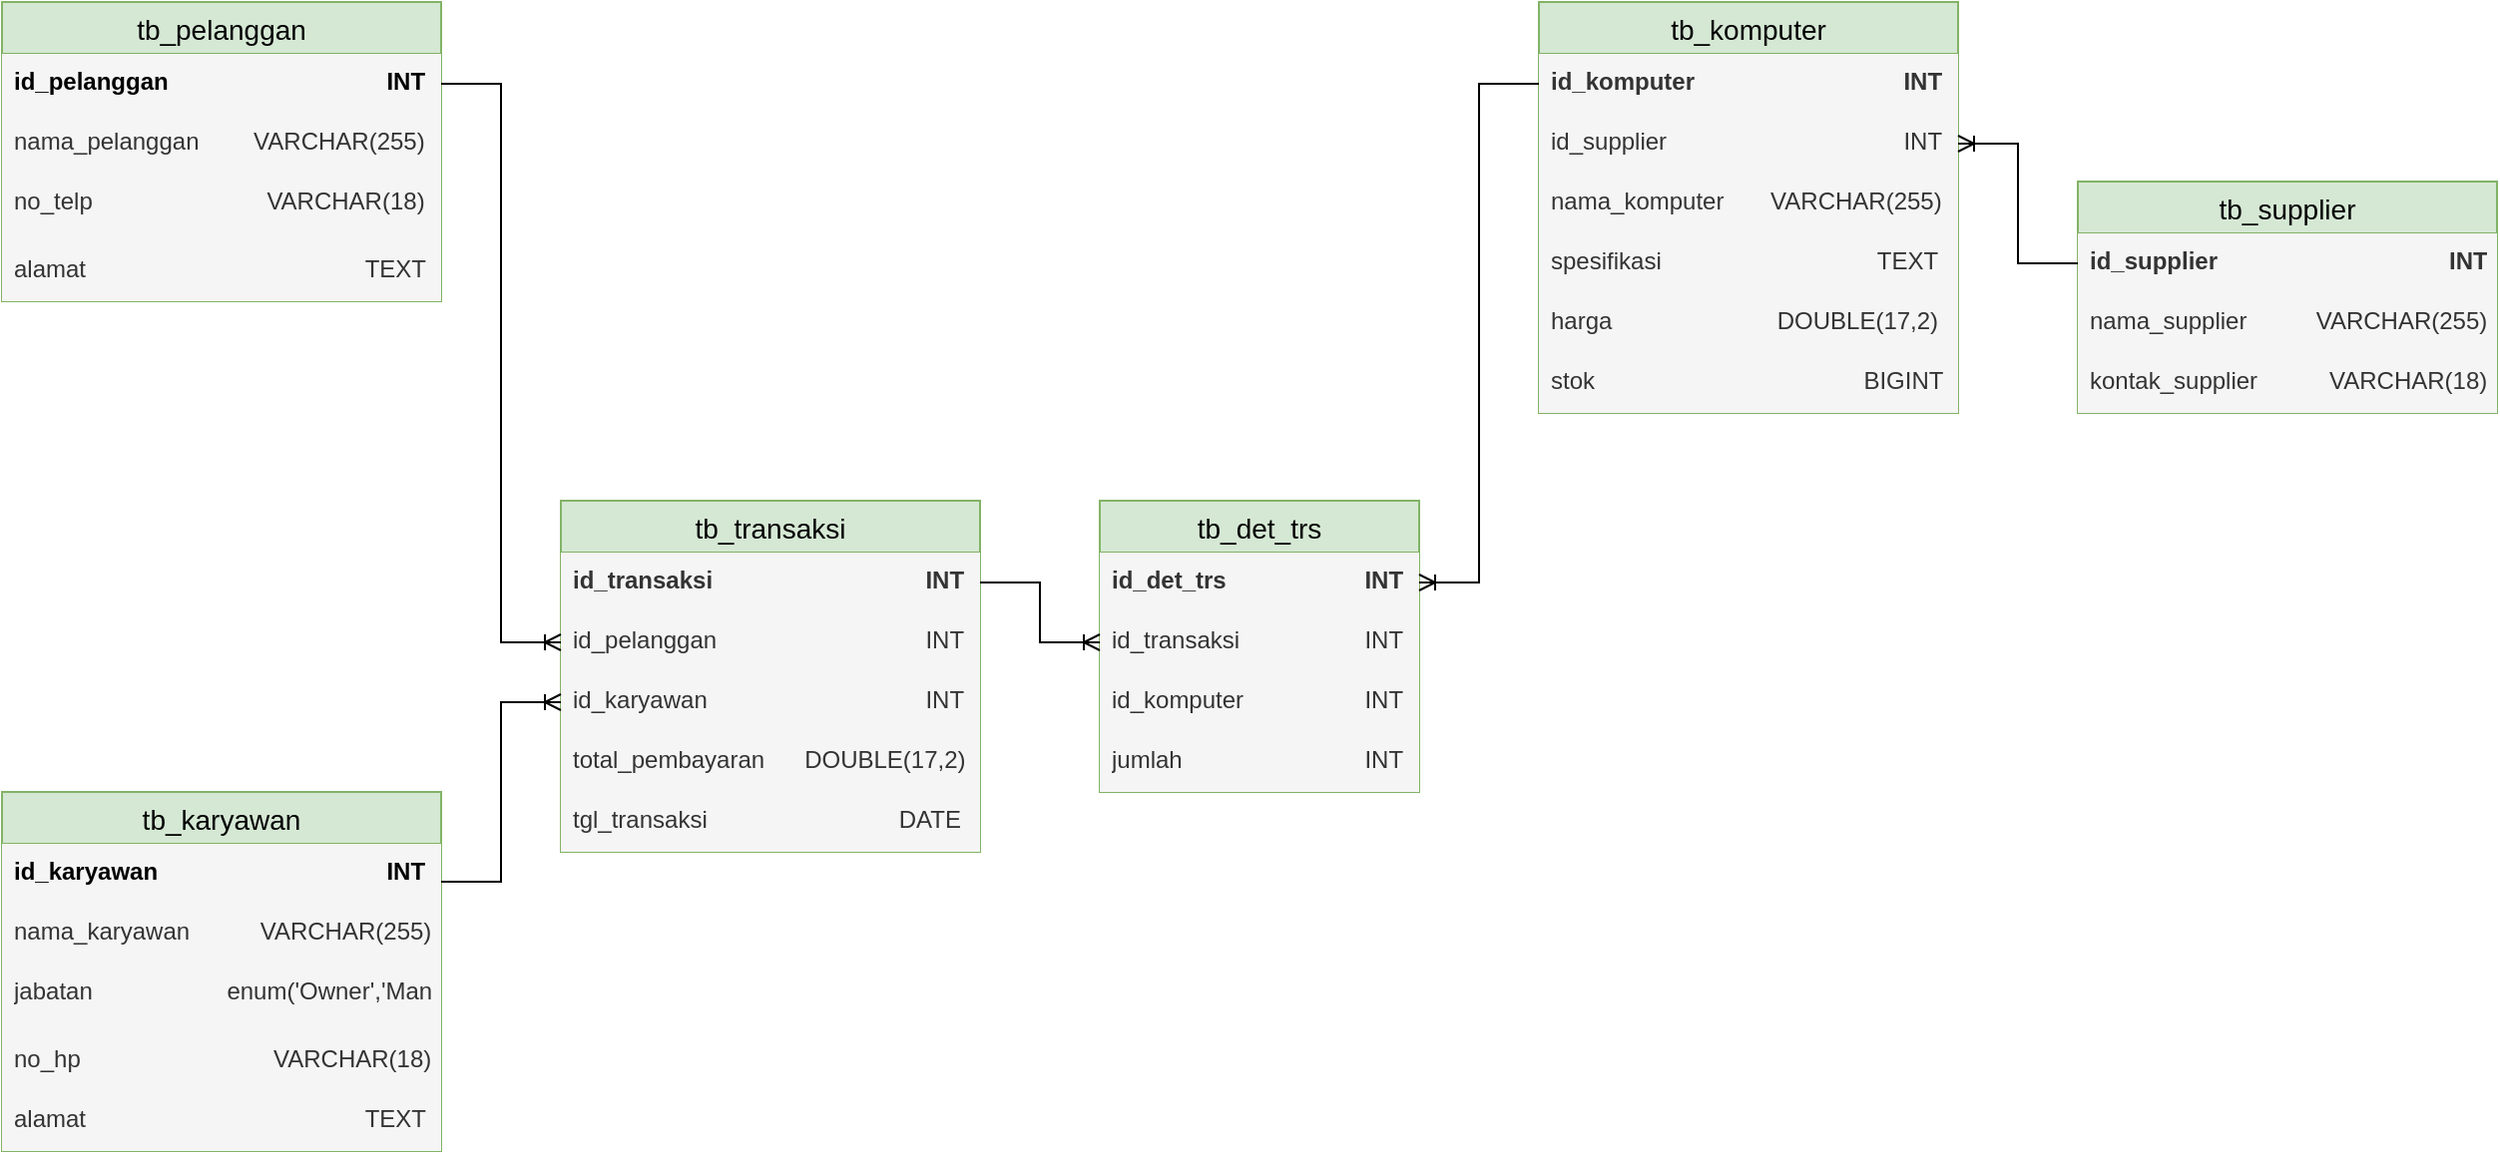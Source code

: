 <mxfile version="24.7.14">
  <diagram id="R2lEEEUBdFMjLlhIrx00" name="Page-1">
    <mxGraphModel dx="1441" dy="781" grid="1" gridSize="10" guides="1" tooltips="1" connect="1" arrows="1" fold="1" page="1" pageScale="1" pageWidth="850" pageHeight="1100" math="0" shadow="0" extFonts="Permanent Marker^https://fonts.googleapis.com/css?family=Permanent+Marker">
      <root>
        <mxCell id="0" />
        <mxCell id="1" parent="0" />
        <mxCell id="3gcyzZ8czL5qvV0F5sZ--88" value="tb_pelanggan" style="swimlane;fontStyle=0;childLayout=stackLayout;horizontal=1;startSize=26;horizontalStack=0;resizeParent=1;resizeParentMax=0;resizeLast=0;collapsible=1;marginBottom=0;align=center;fontSize=14;movable=1;resizable=1;rotatable=1;deletable=1;editable=1;locked=0;connectable=1;fillColor=#d5e8d4;strokeColor=#82b366;fontColor=#000000;" parent="1" vertex="1">
          <mxGeometry width="220" height="150" as="geometry">
            <mxRectangle width="130" height="30" as="alternateBounds" />
          </mxGeometry>
        </mxCell>
        <mxCell id="3gcyzZ8czL5qvV0F5sZ--89" value="&lt;div style=&quot;&quot;&gt;&lt;span style=&quot;background-color: initial; color: rgb(0, 0, 0); --darkreader-inline-bgcolor: initial; --darkreader-inline-color: #e8e6e3;&quot; data-darkreader-inline-bgcolor=&quot;&quot; data-darkreader-inline-color=&quot;&quot;&gt;&lt;b&gt;id_pelanggan&lt;/b&gt;&lt;/span&gt;&lt;span data-darkreader-inline-bgcolor=&quot;&quot; data-darkreader-inline-color=&quot;&quot; style=&quot;color: rgb(232, 230, 227); font-family: monospace; font-size: 0px; text-wrap: nowrap; background-color: initial; --darkreader-inline-color: #d8d4cf; --darkreader-inline-bgcolor: initial;&quot;&gt;%3CmxGraphModel%3E%3Croot%3E%3CmxCell%20id%3D%220%22%2F%3E%3CmxCell%20id%3D%221%22%20parent%3D%220%22%2F%3E%3CmxCell%20id%3D%222%22%20value%3D%22%22%20style%3D%22shape%3Dimage%3Bhtml%3D1%3BverticalAlign%3Dtop%3BverticalLabelPosition%3Dbottom%3BlabelBackgroundColor%3D%23ffffff%3BimageAspect%3D0%3Baspect%3Dfixed%3Bimage%3Dhttps%3A%2F%2Fcdn0.iconfinder.com%2Fdata%2Ficons%2Fphosphor-regular-vol-3%2F256%2Fkey-128.png%22%20vertex%3D%221%22%20parent%3D%221%22%3E%3CmxGeometry%20x%3D%2230%22%20y%3D%22206%22%20width%3D%2210%22%20height%3D%2210%22%20as%3D%22geometry%22%2F%3E%3C%2FmxCell%3E%3C%2Froot%3E%3C%2FmxGraphModel%3E&lt;/span&gt;&lt;span style=&quot;color: rgb(0, 0, 0); --darkreader-inline-color: #e8e6e3;&quot; data-darkreader-inline-color=&quot;&quot;&gt;&lt;b&gt;&amp;nbsp;&lt;/b&gt;&lt;/span&gt;&lt;span style=&quot;text-wrap: nowrap; color: rgb(232, 230, 227); font-family: monospace; font-size: 0px; --darkreader-inline-color: #d8d4cf;&quot; data-darkreader-inline-color=&quot;&quot;&gt;%3CmxGraphModel%3E%3Croot%3E%3CmxCell%20id%3D%220%22%2F%3E%3CmxCell%20id%3D%221%22%20parent%3D%220%22%2F%3E%3CmxCell%20id%3D%222%22%20value%3D%22%22%20style%3D%22shape%3Dimage%3Bhtml%3D1%3BverticalAlign%3Dtop%3BverticalLabelPosition%3Dbottom%3BlabelBackgroundColor%3D%23ffffff%3BimageAspect%3D0%3Baspect%3Dfixed%3Bimage%3Dhttps%3A%2F%2Fcdn0.iconfinder.com%2Fdata%2Ficons%2Fphosphor-regular-vol-3%2F256%2Fkey-128.png%22%20vertex%3D%221%22%20parent%3D%221%22%3E%3CmxGeometry%20x%3D%2230%22%20y%3D%22220%22%20width%3D%2210%22%20height%3D%2210%22%20as%3D%22geometry%22%2F%3E%3C%2FmxCell%3E%3C%2Froot%3E%3C%2FmxGraphModel%3E&lt;/span&gt;&lt;span style=&quot;text-wrap: nowrap; color: rgb(232, 230, 227); font-family: monospace; font-size: 0px; --darkreader-inline-color: #d8d4cf;&quot; data-darkreader-inline-color=&quot;&quot;&gt;%3CmxGraphModel%3E%3Croot%3E%3CmxCell%20id%3D%220%22%2F%3E%3CmxCell%20id%3D%221%22%20parent%3D%220%22%2F%3E%3CmxCell%20id%3D%222%22%20value%3D%22%22%20style%3D%22shape%3Dimage%3Bhtml%3D1%3BverticalAlign%3Dtop%3BverticalLabelPosition%3Dbottom%3BlabelBackgroundColor%3D%23ffffff%3BimageAspect%3D0%3Baspect%3Dfixed%3Bimage%3Dhttps%3A%2F%2Fcdn0.iconfinder.com%2Fdata%2Ficons%2Fphosphor-regular-vol-3%2F256%2Fkey-128.png%22%20vertex%3D%221%22%20parent%3D%221%22%3E%3CmxGeometry%20x%3D%2230%22%20y%3D%22220%22%20width%3D%2210%22%20height%3D%2210%22%20as%3D%22geometry%22%2F%3E%3C%2FmxCell%3E%3C%2Froot%3E%3C%2FmxGraphModel%3E&lt;/span&gt;&lt;b data-darkreader-inline-bgcolor=&quot;&quot; style=&quot;background-color: initial; color: rgb(0, 0, 0); --darkreader-inline-color: #e8e6e3; --darkreader-inline-bgcolor: initial;&quot; data-darkreader-inline-color=&quot;&quot;&gt;&lt;span style=&quot;white-space: pre;&quot;&gt;&#x9;&lt;span style=&quot;white-space: pre;&quot;&gt;&#x9;&lt;/span&gt;&lt;span style=&quot;white-space: pre;&quot;&gt;&#x9;&lt;/span&gt;&lt;span style=&quot;white-space: pre;&quot;&gt;&#x9;&lt;/span&gt;&lt;/span&gt;INT&lt;/b&gt;&lt;/div&gt;" style="text;strokeColor=none;fillColor=#f5f5f5;spacingLeft=4;spacingRight=4;overflow=hidden;rotatable=0;points=[[0,0.5],[1,0.5]];portConstraint=eastwest;fontSize=12;whiteSpace=wrap;html=1;align=left;fontColor=#333333;" parent="3gcyzZ8czL5qvV0F5sZ--88" vertex="1">
          <mxGeometry y="26" width="220" height="30" as="geometry" />
        </mxCell>
        <mxCell id="3gcyzZ8czL5qvV0F5sZ--90" value="nama_pelanggan &lt;span style=&quot;white-space: pre;&quot;&gt;&#x9;&amp;nbsp;&lt;/span&gt;&amp;nbsp; &amp;nbsp;VARCHAR(255)" style="text;strokeColor=none;fillColor=#f5f5f5;spacingLeft=4;spacingRight=4;overflow=hidden;rotatable=0;points=[[0,0.5],[1,0.5]];portConstraint=eastwest;fontSize=12;whiteSpace=wrap;html=1;fontColor=#333333;" parent="3gcyzZ8czL5qvV0F5sZ--88" vertex="1">
          <mxGeometry y="56" width="220" height="30" as="geometry" />
        </mxCell>
        <mxCell id="3gcyzZ8czL5qvV0F5sZ--91" value="no_telp &lt;span style=&quot;white-space: pre;&quot;&gt;&#x9;&lt;/span&gt;&lt;span style=&quot;white-space: pre;&quot;&gt;&#x9;&lt;/span&gt;&lt;span style=&quot;white-space: pre;&quot;&gt;&#x9;&lt;/span&gt;&amp;nbsp; &amp;nbsp; &amp;nbsp; VARCHAR(18)" style="text;strokeColor=none;fillColor=#f5f5f5;spacingLeft=4;spacingRight=4;overflow=hidden;rotatable=0;points=[[0,0.5],[1,0.5]];portConstraint=eastwest;fontSize=12;whiteSpace=wrap;html=1;fontColor=#333333;" parent="3gcyzZ8czL5qvV0F5sZ--88" vertex="1">
          <mxGeometry y="86" width="220" height="34" as="geometry" />
        </mxCell>
        <mxCell id="3gcyzZ8czL5qvV0F5sZ--110" value="alamat&amp;nbsp; &amp;nbsp; &amp;nbsp; &amp;nbsp; &amp;nbsp; &amp;nbsp; &amp;nbsp; &amp;nbsp; &amp;nbsp; &amp;nbsp; &amp;nbsp; &amp;nbsp; &amp;nbsp; &amp;nbsp; &amp;nbsp; &amp;nbsp; &amp;nbsp; &amp;nbsp; &amp;nbsp; &amp;nbsp; &amp;nbsp; TEXT" style="text;strokeColor=none;fillColor=#f5f5f5;spacingLeft=4;spacingRight=4;overflow=hidden;rotatable=0;points=[[0,0.5],[1,0.5]];portConstraint=eastwest;fontSize=12;whiteSpace=wrap;html=1;fontColor=#333333;" parent="3gcyzZ8czL5qvV0F5sZ--88" vertex="1">
          <mxGeometry y="120" width="220" height="30" as="geometry" />
        </mxCell>
        <mxCell id="3gcyzZ8czL5qvV0F5sZ--82" value="tb_transaksi" style="swimlane;fontStyle=0;childLayout=stackLayout;horizontal=1;startSize=26;horizontalStack=0;resizeParent=1;resizeParentMax=0;resizeLast=0;collapsible=1;marginBottom=0;align=center;fontSize=14;fillColor=#d5e8d4;strokeColor=#82b366;" parent="1" vertex="1">
          <mxGeometry x="280" y="250" width="210" height="176" as="geometry" />
        </mxCell>
        <mxCell id="3gcyzZ8czL5qvV0F5sZ--83" value="&lt;b&gt;id_transaksi &lt;span style=&quot;white-space: pre;&quot;&gt;&#x9;&lt;/span&gt;&lt;span style=&quot;white-space: pre;&quot;&gt;&#x9;&lt;/span&gt;&lt;span style=&quot;white-space: pre;&quot;&gt;&#x9;&lt;/span&gt;&amp;nbsp; &amp;nbsp; &amp;nbsp; &amp;nbsp; &amp;nbsp; &amp;nbsp; &amp;nbsp;INT&lt;/b&gt;" style="text;strokeColor=none;fillColor=#f5f5f5;spacingLeft=4;spacingRight=4;overflow=hidden;rotatable=0;points=[[0,0.5],[1,0.5]];portConstraint=eastwest;fontSize=12;whiteSpace=wrap;html=1;fontColor=#333333;" parent="3gcyzZ8czL5qvV0F5sZ--82" vertex="1">
          <mxGeometry y="26" width="210" height="30" as="geometry" />
        </mxCell>
        <mxCell id="3gcyzZ8czL5qvV0F5sZ--84" value="id_pelanggan &lt;span style=&quot;white-space: pre;&quot;&gt;&#x9;&lt;/span&gt;&lt;span style=&quot;white-space: pre;&quot;&gt;&#x9;&lt;/span&gt;&lt;span style=&quot;white-space: pre;&quot;&gt;&#x9;&lt;/span&gt;&amp;nbsp; &amp;nbsp; &amp;nbsp; &amp;nbsp; &amp;nbsp; &amp;nbsp; &amp;nbsp;INT" style="text;strokeColor=none;fillColor=#f5f5f5;spacingLeft=4;spacingRight=4;overflow=hidden;rotatable=0;points=[[0,0.5],[1,0.5]];portConstraint=eastwest;fontSize=12;whiteSpace=wrap;html=1;fontColor=#333333;" parent="3gcyzZ8czL5qvV0F5sZ--82" vertex="1">
          <mxGeometry y="56" width="210" height="30" as="geometry" />
        </mxCell>
        <mxCell id="a53Xet-JY2T6pC9Mi_yH-8" value="id_karyawan&lt;span style=&quot;white-space: pre;&quot;&gt;&#x9;&lt;/span&gt;&lt;span style=&quot;white-space: pre;&quot;&gt;&#x9;&lt;/span&gt;&lt;span style=&quot;white-space: pre;&quot;&gt;&#x9;&lt;span style=&quot;white-space: pre;&quot;&gt;&#x9;&lt;/span&gt; &lt;/span&gt;&amp;nbsp; &amp;nbsp; INT" style="text;strokeColor=none;fillColor=#f5f5f5;spacingLeft=4;spacingRight=4;overflow=hidden;rotatable=0;points=[[0,0.5],[1,0.5]];portConstraint=eastwest;fontSize=12;whiteSpace=wrap;html=1;fontColor=#333333;" vertex="1" parent="3gcyzZ8czL5qvV0F5sZ--82">
          <mxGeometry y="86" width="210" height="30" as="geometry" />
        </mxCell>
        <mxCell id="3gcyzZ8czL5qvV0F5sZ--85" value="total_pembayaran&amp;nbsp; &amp;nbsp; &amp;nbsp; DOUBLE(17,2)" style="text;strokeColor=none;fillColor=#f5f5f5;spacingLeft=4;spacingRight=4;overflow=hidden;rotatable=0;points=[[0,0.5],[1,0.5]];portConstraint=eastwest;fontSize=12;whiteSpace=wrap;html=1;fontColor=#333333;" parent="3gcyzZ8czL5qvV0F5sZ--82" vertex="1">
          <mxGeometry y="116" width="210" height="30" as="geometry" />
        </mxCell>
        <mxCell id="3gcyzZ8czL5qvV0F5sZ--114" value="tgl_transaksi &lt;span style=&quot;white-space: pre;&quot;&gt;&#x9;&lt;/span&gt;&lt;span style=&quot;white-space: pre;&quot;&gt;&#x9;&lt;/span&gt;&lt;span style=&quot;white-space: pre;&quot;&gt;&#x9;&lt;/span&gt;&amp;nbsp; &amp;nbsp; &amp;nbsp; &amp;nbsp; &amp;nbsp;DATE" style="text;strokeColor=none;fillColor=#f5f5f5;spacingLeft=4;spacingRight=4;overflow=hidden;rotatable=0;points=[[0,0.5],[1,0.5]];portConstraint=eastwest;fontSize=12;whiteSpace=wrap;html=1;fontColor=#333333;" parent="3gcyzZ8czL5qvV0F5sZ--82" vertex="1">
          <mxGeometry y="146" width="210" height="30" as="geometry" />
        </mxCell>
        <mxCell id="3gcyzZ8czL5qvV0F5sZ--92" value="tb_supplier" style="swimlane;fontStyle=0;childLayout=stackLayout;horizontal=1;startSize=26;horizontalStack=0;resizeParent=1;resizeParentMax=0;resizeLast=0;collapsible=1;marginBottom=0;align=center;fontSize=14;fillColor=#d5e8d4;strokeColor=#82b366;" parent="1" vertex="1">
          <mxGeometry x="1040" y="90" width="210" height="116" as="geometry" />
        </mxCell>
        <mxCell id="3gcyzZ8czL5qvV0F5sZ--93" value="&lt;b&gt;id_supplier&lt;span style=&quot;white-space: pre;&quot;&gt;&#x9;&lt;span style=&quot;white-space: pre;&quot;&gt;&#x9;&lt;/span&gt;&lt;span style=&quot;white-space: pre;&quot;&gt;&#x9;&lt;span style=&quot;white-space: pre;&quot;&gt;&#x9;&lt;/span&gt;      &lt;/span&gt;&lt;/span&gt;INT&lt;/b&gt;" style="text;strokeColor=none;fillColor=#f5f5f5;spacingLeft=4;spacingRight=4;overflow=hidden;rotatable=0;points=[[0,0.5],[1,0.5]];portConstraint=eastwest;fontSize=12;whiteSpace=wrap;html=1;fontColor=#333333;" parent="3gcyzZ8czL5qvV0F5sZ--92" vertex="1">
          <mxGeometry y="26" width="210" height="30" as="geometry" />
        </mxCell>
        <mxCell id="3gcyzZ8czL5qvV0F5sZ--94" value="nama_supplier &lt;span style=&quot;white-space: pre;&quot;&gt;&#x9;&lt;/span&gt;&amp;nbsp; VARCHAR(255)" style="text;strokeColor=none;fillColor=#f5f5f5;spacingLeft=4;spacingRight=4;overflow=hidden;rotatable=0;points=[[0,0.5],[1,0.5]];portConstraint=eastwest;fontSize=12;whiteSpace=wrap;html=1;fontColor=#333333;" parent="3gcyzZ8czL5qvV0F5sZ--92" vertex="1">
          <mxGeometry y="56" width="210" height="30" as="geometry" />
        </mxCell>
        <mxCell id="3gcyzZ8czL5qvV0F5sZ--95" value="kontak_supplier &lt;span style=&quot;white-space: pre;&quot;&gt;&#x9;&lt;/span&gt;&amp;nbsp; &amp;nbsp; VARCHAR(18)" style="text;strokeColor=none;fillColor=#f5f5f5;spacingLeft=4;spacingRight=4;overflow=hidden;rotatable=0;points=[[0,0.5],[1,0.5]];portConstraint=eastwest;fontSize=12;whiteSpace=wrap;html=1;fontColor=#333333;" parent="3gcyzZ8czL5qvV0F5sZ--92" vertex="1">
          <mxGeometry y="86" width="210" height="30" as="geometry" />
        </mxCell>
        <mxCell id="3gcyzZ8czL5qvV0F5sZ--96" value="tb_det_trs" style="swimlane;fontStyle=0;childLayout=stackLayout;horizontal=1;startSize=26;horizontalStack=0;resizeParent=1;resizeParentMax=0;resizeLast=0;collapsible=1;marginBottom=0;align=center;fontSize=14;fillColor=#d5e8d4;strokeColor=#82b366;" parent="1" vertex="1">
          <mxGeometry x="550" y="250" width="160" height="146" as="geometry" />
        </mxCell>
        <mxCell id="3gcyzZ8czL5qvV0F5sZ--97" value="&lt;b&gt;id_det_trs&amp;nbsp;&lt;span style=&quot;white-space: pre;&quot;&gt;&#x9;&lt;span style=&quot;white-space: pre;&quot;&gt;&#x9;&lt;/span&gt; &lt;/span&gt;&amp;nbsp; &amp;nbsp; &amp;nbsp;INT&lt;/b&gt;" style="text;strokeColor=none;fillColor=#f5f5f5;spacingLeft=4;spacingRight=4;overflow=hidden;rotatable=0;points=[[0,0.5],[1,0.5]];portConstraint=eastwest;fontSize=12;whiteSpace=wrap;html=1;fontColor=#333333;" parent="3gcyzZ8czL5qvV0F5sZ--96" vertex="1">
          <mxGeometry y="26" width="160" height="30" as="geometry" />
        </mxCell>
        <mxCell id="3gcyzZ8czL5qvV0F5sZ--98" value="id_transaksi &lt;span style=&quot;white-space: pre;&quot;&gt;&#x9;&lt;/span&gt;&lt;span style=&quot;white-space: pre;&quot;&gt;&#x9;&lt;/span&gt;&amp;nbsp; &amp;nbsp; &amp;nbsp; INT" style="text;strokeColor=none;fillColor=#f5f5f5;spacingLeft=4;spacingRight=4;overflow=hidden;rotatable=0;points=[[0,0.5],[1,0.5]];portConstraint=eastwest;fontSize=12;whiteSpace=wrap;html=1;fontColor=#333333;" parent="3gcyzZ8czL5qvV0F5sZ--96" vertex="1">
          <mxGeometry y="56" width="160" height="30" as="geometry" />
        </mxCell>
        <mxCell id="3gcyzZ8czL5qvV0F5sZ--99" value="id_komputer &lt;span style=&quot;white-space: pre;&quot;&gt;&#x9;&lt;/span&gt;&lt;span style=&quot;white-space: pre;&quot;&gt;&#x9;&lt;/span&gt;&amp;nbsp; &amp;nbsp; &amp;nbsp; INT" style="text;strokeColor=none;fillColor=#f5f5f5;spacingLeft=4;spacingRight=4;overflow=hidden;rotatable=0;points=[[0,0.5],[1,0.5]];portConstraint=eastwest;fontSize=12;whiteSpace=wrap;html=1;fontColor=#333333;" parent="3gcyzZ8czL5qvV0F5sZ--96" vertex="1">
          <mxGeometry y="86" width="160" height="30" as="geometry" />
        </mxCell>
        <mxCell id="3gcyzZ8czL5qvV0F5sZ--115" value="jumlah&amp;nbsp; &amp;nbsp;&lt;span style=&quot;white-space: pre;&quot;&gt;&#x9;&lt;/span&gt;&lt;span style=&quot;white-space: pre;&quot;&gt;&#x9;&lt;/span&gt;&lt;span style=&quot;white-space: pre;&quot;&gt;&#x9;&lt;/span&gt;&amp;nbsp; &amp;nbsp; &amp;nbsp; INT" style="text;strokeColor=none;fillColor=#f5f5f5;spacingLeft=4;spacingRight=4;overflow=hidden;rotatable=0;points=[[0,0.5],[1,0.5]];portConstraint=eastwest;fontSize=12;whiteSpace=wrap;html=1;fontColor=#333333;" parent="3gcyzZ8czL5qvV0F5sZ--96" vertex="1">
          <mxGeometry y="116" width="160" height="30" as="geometry" />
        </mxCell>
        <mxCell id="3gcyzZ8czL5qvV0F5sZ--100" value="tb_komputer" style="swimlane;fontStyle=0;childLayout=stackLayout;horizontal=1;startSize=26;horizontalStack=0;resizeParent=1;resizeParentMax=0;resizeLast=0;collapsible=1;marginBottom=0;align=center;fontSize=14;fillColor=#d5e8d4;strokeColor=#82b366;" parent="1" vertex="1">
          <mxGeometry x="770" width="210" height="206" as="geometry" />
        </mxCell>
        <mxCell id="3gcyzZ8czL5qvV0F5sZ--101" value="&lt;b&gt;id_komputer &lt;span style=&quot;white-space: pre;&quot;&gt;&#x9;&lt;/span&gt;&lt;span style=&quot;white-space: pre;&quot;&gt;&#x9;&lt;/span&gt;&lt;span style=&quot;white-space: pre;&quot;&gt;&#x9;&lt;/span&gt;&lt;span style=&quot;white-space: pre;&quot;&gt;&#x9;&lt;/span&gt;&amp;nbsp; &amp;nbsp; &amp;nbsp;INT&lt;/b&gt;" style="text;strokeColor=none;fillColor=#f5f5f5;spacingLeft=4;spacingRight=4;overflow=hidden;rotatable=0;points=[[0,0.5],[1,0.5]];portConstraint=eastwest;fontSize=12;whiteSpace=wrap;html=1;fontColor=#333333;" parent="3gcyzZ8czL5qvV0F5sZ--100" vertex="1">
          <mxGeometry y="26" width="210" height="30" as="geometry" />
        </mxCell>
        <mxCell id="3gcyzZ8czL5qvV0F5sZ--113" value="id_supplier &lt;span style=&quot;white-space: pre;&quot;&gt;&#x9;&lt;/span&gt;&lt;span style=&quot;white-space: pre;&quot;&gt;&#x9;&lt;/span&gt;&lt;span style=&quot;white-space: pre;&quot;&gt;&#x9;&lt;/span&gt;&lt;span style=&quot;white-space: pre;&quot;&gt;&#x9;&lt;/span&gt;&amp;nbsp; &amp;nbsp; &amp;nbsp;INT" style="text;strokeColor=none;fillColor=#f5f5f5;spacingLeft=4;spacingRight=4;overflow=hidden;rotatable=0;points=[[0,0.5],[1,0.5]];portConstraint=eastwest;fontSize=12;whiteSpace=wrap;html=1;fontColor=#333333;" parent="3gcyzZ8czL5qvV0F5sZ--100" vertex="1">
          <mxGeometry y="56" width="210" height="30" as="geometry" />
        </mxCell>
        <mxCell id="3gcyzZ8czL5qvV0F5sZ--103" value="nama_komputer&amp;nbsp; &amp;nbsp; &amp;nbsp; &amp;nbsp;VARCHAR(255)" style="text;strokeColor=none;fillColor=#f5f5f5;spacingLeft=4;spacingRight=4;overflow=hidden;rotatable=0;points=[[0,0.5],[1,0.5]];portConstraint=eastwest;fontSize=12;whiteSpace=wrap;html=1;fontColor=#333333;" parent="3gcyzZ8czL5qvV0F5sZ--100" vertex="1">
          <mxGeometry y="86" width="210" height="30" as="geometry" />
        </mxCell>
        <mxCell id="3gcyzZ8czL5qvV0F5sZ--111" value="spesifikasi &lt;span style=&quot;white-space: pre;&quot;&gt;&#x9;&lt;/span&gt;&lt;span style=&quot;white-space: pre;&quot;&gt;&#x9;&lt;/span&gt;&lt;span style=&quot;white-space: pre;&quot;&gt;&#x9;&lt;/span&gt;&lt;span style=&quot;white-space: pre;&quot;&gt;&#x9;&lt;/span&gt;&amp;nbsp;TEXT" style="text;strokeColor=none;fillColor=#f5f5f5;spacingLeft=4;spacingRight=4;overflow=hidden;rotatable=0;points=[[0,0.5],[1,0.5]];portConstraint=eastwest;fontSize=12;whiteSpace=wrap;html=1;fontColor=#333333;" parent="3gcyzZ8czL5qvV0F5sZ--100" vertex="1">
          <mxGeometry y="116" width="210" height="30" as="geometry" />
        </mxCell>
        <mxCell id="3gcyzZ8czL5qvV0F5sZ--112" value="harga&amp;nbsp; &amp;nbsp; &amp;nbsp; &amp;nbsp; &amp;nbsp;&lt;span style=&quot;white-space: pre;&quot;&gt;&#x9;&lt;/span&gt;&lt;span style=&quot;white-space: pre;&quot;&gt;&#x9;&lt;/span&gt;&amp;nbsp; DOUBLE(17,2)" style="text;strokeColor=none;fillColor=#f5f5f5;spacingLeft=4;spacingRight=4;overflow=hidden;rotatable=0;points=[[0,0.5],[1,0.5]];portConstraint=eastwest;fontSize=12;whiteSpace=wrap;html=1;fontColor=#333333;" parent="3gcyzZ8czL5qvV0F5sZ--100" vertex="1">
          <mxGeometry y="146" width="210" height="30" as="geometry" />
        </mxCell>
        <mxCell id="3gcyzZ8czL5qvV0F5sZ--102" value="stok&amp;nbsp; &lt;span style=&quot;white-space: pre;&quot;&gt;&#x9;&lt;/span&gt;&lt;span style=&quot;white-space: pre;&quot;&gt;&#x9;&lt;/span&gt;&lt;span style=&quot;white-space: pre;&quot;&gt;&#x9;&lt;/span&gt;&lt;span style=&quot;white-space: pre;&quot;&gt;&#x9;&lt;/span&gt;&amp;nbsp; &amp;nbsp; &amp;nbsp; &amp;nbsp;BIGINT" style="text;strokeColor=none;fillColor=#f5f5f5;spacingLeft=4;spacingRight=4;overflow=hidden;rotatable=0;points=[[0,0.5],[1,0.5]];portConstraint=eastwest;fontSize=12;whiteSpace=wrap;html=1;fontColor=#333333;" parent="3gcyzZ8czL5qvV0F5sZ--100" vertex="1">
          <mxGeometry y="176" width="210" height="30" as="geometry" />
        </mxCell>
        <mxCell id="zOzJhsgFv2b8sPtvPMMc-5" value="" style="edgeStyle=entityRelationEdgeStyle;fontSize=12;html=1;endArrow=ERoneToMany;rounded=0;entryX=0;entryY=0.5;entryDx=0;entryDy=0;exitX=1;exitY=0.5;exitDx=0;exitDy=0;" parent="1" source="3gcyzZ8czL5qvV0F5sZ--89" target="3gcyzZ8czL5qvV0F5sZ--84" edge="1">
          <mxGeometry width="100" height="100" relative="1" as="geometry">
            <mxPoint x="210" y="190" as="sourcePoint" />
            <mxPoint x="310" y="90" as="targetPoint" />
          </mxGeometry>
        </mxCell>
        <mxCell id="zOzJhsgFv2b8sPtvPMMc-6" value="" style="edgeStyle=entityRelationEdgeStyle;fontSize=12;html=1;endArrow=ERoneToMany;rounded=0;exitX=1;exitY=0.5;exitDx=0;exitDy=0;entryX=0;entryY=0.5;entryDx=0;entryDy=0;" parent="1" source="3gcyzZ8czL5qvV0F5sZ--83" target="3gcyzZ8czL5qvV0F5sZ--98" edge="1">
          <mxGeometry width="100" height="100" relative="1" as="geometry">
            <mxPoint x="450" y="240" as="sourcePoint" />
            <mxPoint x="550" y="140" as="targetPoint" />
          </mxGeometry>
        </mxCell>
        <mxCell id="zOzJhsgFv2b8sPtvPMMc-8" value="" style="edgeStyle=entityRelationEdgeStyle;fontSize=12;html=1;endArrow=ERoneToMany;rounded=0;entryX=1;entryY=0.5;entryDx=0;entryDy=0;exitX=0;exitY=0.5;exitDx=0;exitDy=0;" parent="1" source="3gcyzZ8czL5qvV0F5sZ--101" target="3gcyzZ8czL5qvV0F5sZ--97" edge="1">
          <mxGeometry width="100" height="100" relative="1" as="geometry">
            <mxPoint x="690" y="40" as="sourcePoint" />
            <mxPoint x="750" y="270" as="targetPoint" />
            <Array as="points">
              <mxPoint x="750" y="170" />
            </Array>
          </mxGeometry>
        </mxCell>
        <mxCell id="zOzJhsgFv2b8sPtvPMMc-9" value="" style="edgeStyle=entityRelationEdgeStyle;fontSize=12;html=1;endArrow=ERoneToMany;rounded=0;exitX=0;exitY=0.5;exitDx=0;exitDy=0;entryX=1;entryY=0.5;entryDx=0;entryDy=0;" parent="1" source="3gcyzZ8czL5qvV0F5sZ--93" target="3gcyzZ8czL5qvV0F5sZ--113" edge="1">
          <mxGeometry width="100" height="100" relative="1" as="geometry">
            <mxPoint x="960" y="140" as="sourcePoint" />
            <mxPoint x="1060" y="40" as="targetPoint" />
          </mxGeometry>
        </mxCell>
        <mxCell id="a53Xet-JY2T6pC9Mi_yH-1" value="tb_karyawan" style="swimlane;fontStyle=0;childLayout=stackLayout;horizontal=1;startSize=26;horizontalStack=0;resizeParent=1;resizeParentMax=0;resizeLast=0;collapsible=1;marginBottom=0;align=center;fontSize=14;movable=1;resizable=1;rotatable=1;deletable=1;editable=1;locked=0;connectable=1;fillColor=#d5e8d4;strokeColor=#82b366;fontColor=#000000;" vertex="1" parent="1">
          <mxGeometry y="396" width="220" height="180" as="geometry">
            <mxRectangle width="130" height="30" as="alternateBounds" />
          </mxGeometry>
        </mxCell>
        <mxCell id="a53Xet-JY2T6pC9Mi_yH-2" value="&lt;div style=&quot;&quot;&gt;&lt;span style=&quot;background-color: initial; color: rgb(0, 0, 0); --darkreader-inline-bgcolor: initial; --darkreader-inline-color: #e8e6e3;&quot; data-darkreader-inline-bgcolor=&quot;&quot; data-darkreader-inline-color=&quot;&quot;&gt;&lt;b&gt;id_karyawan&amp;nbsp;&lt;/b&gt;&lt;/span&gt;&lt;span data-darkreader-inline-bgcolor=&quot;&quot; data-darkreader-inline-color=&quot;&quot; style=&quot;color: rgb(232, 230, 227); font-family: monospace; font-size: 0px; text-wrap: nowrap; background-color: initial; --darkreader-inline-color: #d8d4cf; --darkreader-inline-bgcolor: initial;&quot;&gt;%3CmxGraphModel%3E%3Croot%3E%3CmxCell%20id%3D%220%22%2F%3E%3CmxCell%20id%3D%221%22%20parent%3D%220%22%2F%3E%3CmxCell%20id%3D%222%22%20value%3D%22%22%20style%3D%22shape%3Dimage%3Bhtml%3D1%3BverticalAlign%3Dtop%3BverticalLabelPosition%3Dbottom%3BlabelBackgroundColor%3D%23ffffff%3BimageAspect%3D0%3Baspect%3Dfixed%3Bimage%3Dhttps%3A%2F%2Fcdn0.iconfinder.com%2Fdata%2Ficons%2Fphosphor-regular-vol-3%2F256%2Fkey-128.png%22%20vertex%3D%221%22%20parent%3D%221%22%3E%3CmxGeometry%20x%3D%2230%22%20y%3D%22206%22%20width%3D%2210%22%20height%3D%2210%22%20as%3D%22geometry%22%2F%3E%3C%2FmxCell%3E%3C%2Froot%3E%3C%2FmxGraphModel%3E&lt;/span&gt;&lt;span style=&quot;color: rgb(0, 0, 0); --darkreader-inline-color: #e8e6e3;&quot; data-darkreader-inline-color=&quot;&quot;&gt;&lt;b&gt;&amp;nbsp;&lt;/b&gt;&lt;/span&gt;&lt;span style=&quot;text-wrap: nowrap; color: rgb(232, 230, 227); font-family: monospace; font-size: 0px; --darkreader-inline-color: #d8d4cf;&quot; data-darkreader-inline-color=&quot;&quot;&gt;%3CmxGraphModel%3E%3Croot%3E%3CmxCell%20id%3D%220%22%2F%3E%3CmxCell%20id%3D%221%22%20parent%3D%220%22%2F%3E%3CmxCell%20id%3D%222%22%20value%3D%22%22%20style%3D%22shape%3Dimage%3Bhtml%3D1%3BverticalAlign%3Dtop%3BverticalLabelPosition%3Dbottom%3BlabelBackgroundColor%3D%23ffffff%3BimageAspect%3D0%3Baspect%3Dfixed%3Bimage%3Dhttps%3A%2F%2Fcdn0.iconfinder.com%2Fdata%2Ficons%2Fphosphor-regular-vol-3%2F256%2Fkey-128.png%22%20vertex%3D%221%22%20parent%3D%221%22%3E%3CmxGeometry%20x%3D%2230%22%20y%3D%22220%22%20width%3D%2210%22%20height%3D%2210%22%20as%3D%22geometry%22%2F%3E%3C%2FmxCell%3E%3C%2Froot%3E%3C%2FmxGraphModel%3E&lt;/span&gt;&lt;span style=&quot;text-wrap: nowrap; color: rgb(232, 230, 227); font-family: monospace; font-size: 0px; --darkreader-inline-color: #d8d4cf;&quot; data-darkreader-inline-color=&quot;&quot;&gt;%3CmxGraphModel%3E%3Croot%3E%3CmxCell%20id%3D%220%22%2F%3E%3CmxCell%20id%3D%221%22%20parent%3D%220%22%2F%3E%3CmxCell%20id%3D%222%22%20value%3D%22%22%20style%3D%22shape%3Dimage%3Bhtml%3D1%3BverticalAlign%3Dtop%3BverticalLabelPosition%3Dbottom%3BlabelBackgroundColor%3D%23ffffff%3BimageAspect%3D0%3Baspect%3Dfixed%3Bimage%3Dhttps%3A%2F%2Fcdn0.iconfinder.com%2Fdata%2Ficons%2Fphosphor-regular-vol-3%2F256%2Fkey-128.png%22%20vertex%3D%221%22%20parent%3D%221%22%3E%3CmxGeometry%20x%3D%2230%22%20y%3D%22220%22%20width%3D%2210%22%20height%3D%2210%22%20as%3D%22geometry%22%2F%3E%3C%2FmxCell%3E%3C%2Froot%3E%3C%2FmxGraphModel%3E&lt;/span&gt;&lt;b data-darkreader-inline-bgcolor=&quot;&quot; style=&quot;background-color: initial; color: rgb(0, 0, 0); --darkreader-inline-color: #e8e6e3; --darkreader-inline-bgcolor: initial;&quot; data-darkreader-inline-color=&quot;&quot;&gt;&lt;span style=&quot;white-space: pre;&quot;&gt;&#x9;&lt;span style=&quot;white-space: pre;&quot;&gt;&#x9;&lt;/span&gt;&lt;span style=&quot;white-space: pre;&quot;&gt;&#x9;&lt;/span&gt;&lt;span style=&quot;white-space: pre;&quot;&gt;&#x9;&lt;/span&gt;&lt;/span&gt;INT&lt;/b&gt;&lt;/div&gt;" style="text;strokeColor=none;fillColor=#f5f5f5;spacingLeft=4;spacingRight=4;overflow=hidden;rotatable=0;points=[[0,0.5],[1,0.5]];portConstraint=eastwest;fontSize=12;whiteSpace=wrap;html=1;align=left;fontColor=#333333;" vertex="1" parent="a53Xet-JY2T6pC9Mi_yH-1">
          <mxGeometry y="26" width="220" height="30" as="geometry" />
        </mxCell>
        <mxCell id="a53Xet-JY2T6pC9Mi_yH-3" value="nama_karyawan &lt;span style=&quot;white-space: pre;&quot;&gt;&#x9;&lt;/span&gt;&amp;nbsp; &amp;nbsp; &amp;nbsp;VARCHAR(255)" style="text;strokeColor=none;fillColor=#f5f5f5;spacingLeft=4;spacingRight=4;overflow=hidden;rotatable=0;points=[[0,0.5],[1,0.5]];portConstraint=eastwest;fontSize=12;whiteSpace=wrap;html=1;fontColor=#333333;" vertex="1" parent="a53Xet-JY2T6pC9Mi_yH-1">
          <mxGeometry y="56" width="220" height="30" as="geometry" />
        </mxCell>
        <mxCell id="a53Xet-JY2T6pC9Mi_yH-4" value="jabatan&lt;span style=&quot;white-space: pre;&quot;&gt;&#x9;&lt;/span&gt;&lt;span style=&quot;white-space: pre;&quot;&gt;&#x9;&lt;/span&gt;&lt;span style=&quot;white-space: pre;&quot;&gt;&#x9;&lt;/span&gt;enum(&#39;Owner&#39;,&#39;Manager&#39;,&#39;Staff&#39;)" style="text;strokeColor=none;fillColor=#f5f5f5;spacingLeft=4;spacingRight=4;overflow=hidden;rotatable=0;points=[[0,0.5],[1,0.5]];portConstraint=eastwest;fontSize=12;whiteSpace=wrap;html=1;fontColor=#333333;" vertex="1" parent="a53Xet-JY2T6pC9Mi_yH-1">
          <mxGeometry y="86" width="220" height="34" as="geometry" />
        </mxCell>
        <mxCell id="a53Xet-JY2T6pC9Mi_yH-5" value="no_hp &lt;span style=&quot;white-space: pre;&quot;&gt;&#x9;&lt;/span&gt;&lt;span style=&quot;white-space: pre;&quot;&gt;&#x9;&lt;/span&gt;&lt;span style=&quot;white-space: pre;&quot;&gt;&#x9;&lt;/span&gt;&amp;nbsp; &amp;nbsp; &amp;nbsp; &amp;nbsp;VARCHAR(18)" style="text;strokeColor=none;fillColor=#f5f5f5;spacingLeft=4;spacingRight=4;overflow=hidden;rotatable=0;points=[[0,0.5],[1,0.5]];portConstraint=eastwest;fontSize=12;whiteSpace=wrap;html=1;fontColor=#333333;" vertex="1" parent="a53Xet-JY2T6pC9Mi_yH-1">
          <mxGeometry y="120" width="220" height="30" as="geometry" />
        </mxCell>
        <mxCell id="a53Xet-JY2T6pC9Mi_yH-6" value="alamat&amp;nbsp; &amp;nbsp; &amp;nbsp; &amp;nbsp; &amp;nbsp; &amp;nbsp; &amp;nbsp; &amp;nbsp; &amp;nbsp; &amp;nbsp; &amp;nbsp; &amp;nbsp; &amp;nbsp; &amp;nbsp; &amp;nbsp; &amp;nbsp; &amp;nbsp; &amp;nbsp; &amp;nbsp; &amp;nbsp; &amp;nbsp; TEXT" style="text;strokeColor=none;fillColor=#f5f5f5;spacingLeft=4;spacingRight=4;overflow=hidden;rotatable=0;points=[[0,0.5],[1,0.5]];portConstraint=eastwest;fontSize=12;whiteSpace=wrap;html=1;fontColor=#333333;" vertex="1" parent="a53Xet-JY2T6pC9Mi_yH-1">
          <mxGeometry y="150" width="220" height="30" as="geometry" />
        </mxCell>
        <mxCell id="a53Xet-JY2T6pC9Mi_yH-7" value="" style="edgeStyle=entityRelationEdgeStyle;fontSize=12;html=1;endArrow=ERoneToMany;rounded=0;exitX=1;exitY=0.25;exitDx=0;exitDy=0;entryX=0;entryY=0.5;entryDx=0;entryDy=0;" edge="1" parent="1" source="a53Xet-JY2T6pC9Mi_yH-1" target="a53Xet-JY2T6pC9Mi_yH-8">
          <mxGeometry width="100" height="100" relative="1" as="geometry">
            <mxPoint x="230" y="440" as="sourcePoint" />
            <mxPoint x="270" y="460" as="targetPoint" />
          </mxGeometry>
        </mxCell>
      </root>
    </mxGraphModel>
  </diagram>
</mxfile>
